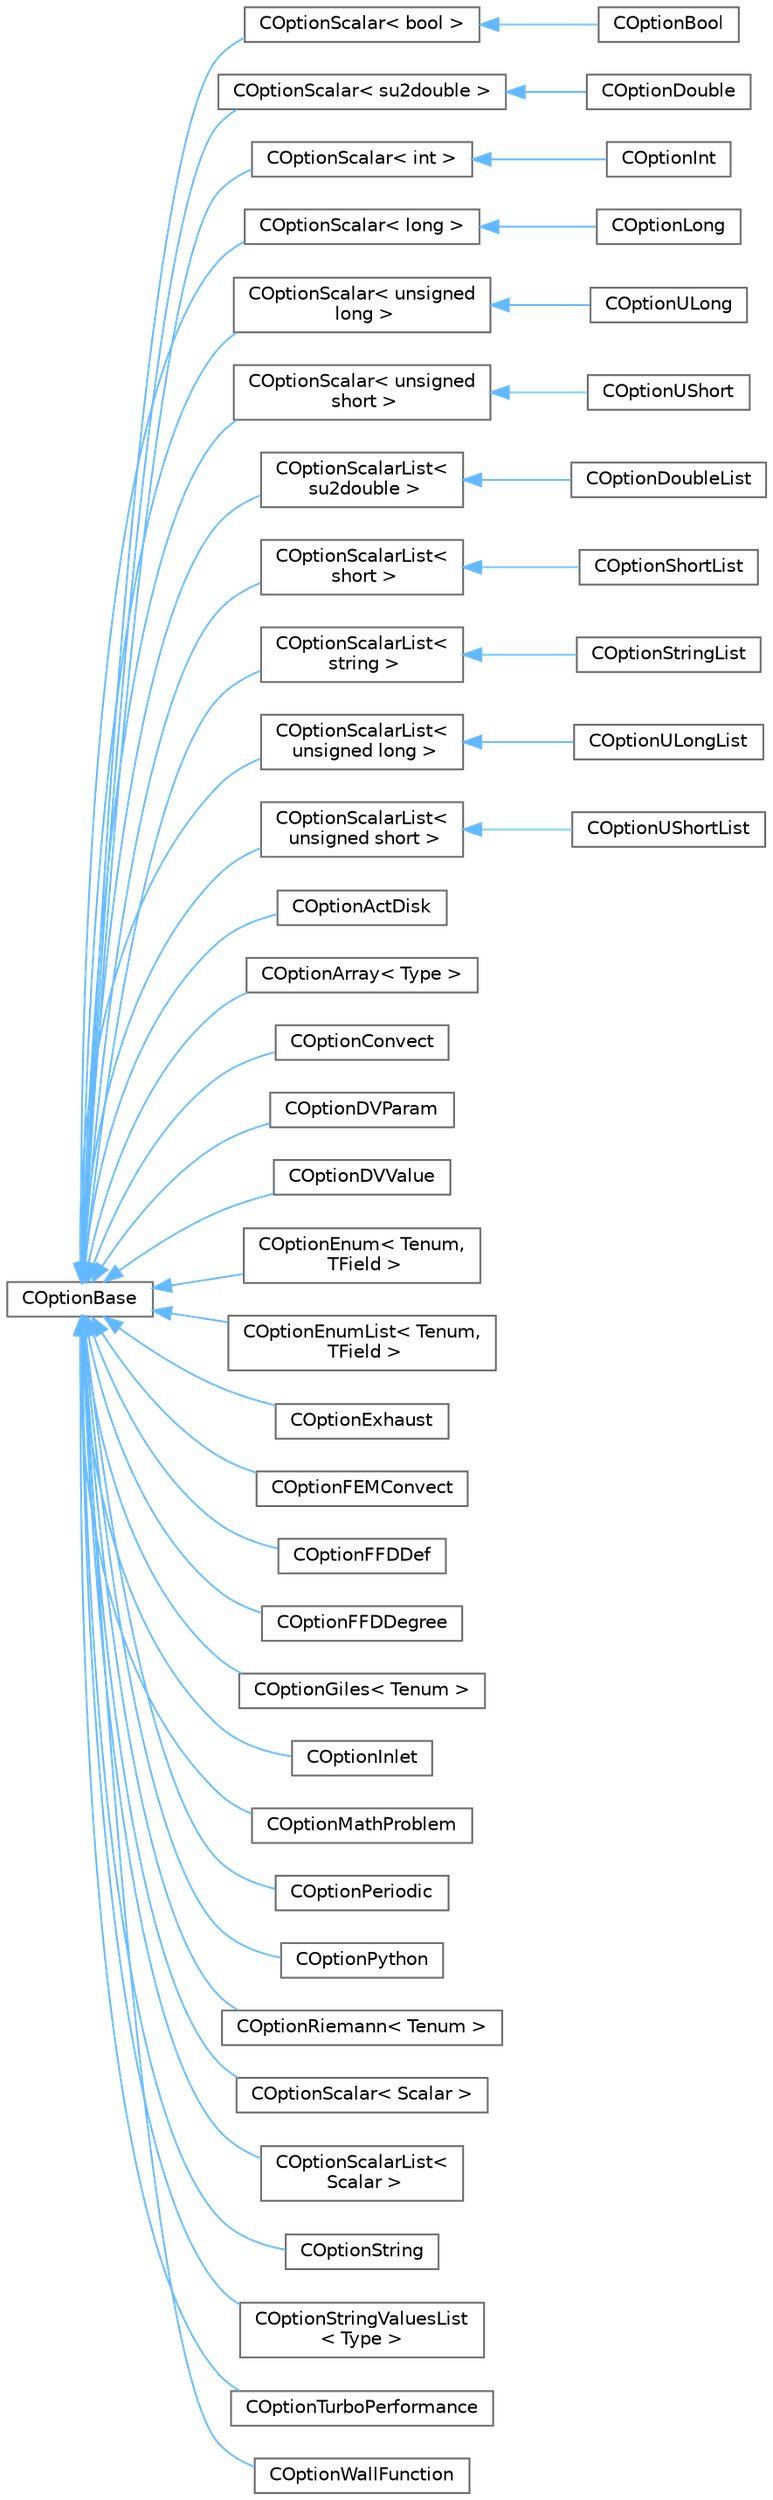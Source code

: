 digraph "Graphical Class Hierarchy"
{
 // LATEX_PDF_SIZE
  bgcolor="transparent";
  edge [fontname=Helvetica,fontsize=10,labelfontname=Helvetica,labelfontsize=10];
  node [fontname=Helvetica,fontsize=10,shape=box,height=0.2,width=0.4];
  rankdir="LR";
  Node0 [id="Node000000",label="COptionBase",height=0.2,width=0.4,color="grey40", fillcolor="white", style="filled",URL="$classCOptionBase.html",tooltip=" "];
  Node0 -> Node1 [id="edge253_Node000000_Node000001",dir="back",color="steelblue1",style="solid",tooltip=" "];
  Node1 [id="Node000001",label="COptionScalar\< bool \>",height=0.2,width=0.4,color="grey40", fillcolor="white", style="filled",URL="$classCOptionScalar.html",tooltip=" "];
  Node1 -> Node2 [id="edge254_Node000001_Node000002",dir="back",color="steelblue1",style="solid",tooltip=" "];
  Node2 [id="Node000002",label="COptionBool",height=0.2,width=0.4,color="grey40", fillcolor="white", style="filled",URL="$classCOptionBool.html",tooltip=" "];
  Node0 -> Node3 [id="edge255_Node000000_Node000003",dir="back",color="steelblue1",style="solid",tooltip=" "];
  Node3 [id="Node000003",label="COptionScalar\< su2double \>",height=0.2,width=0.4,color="grey40", fillcolor="white", style="filled",URL="$classCOptionScalar.html",tooltip=" "];
  Node3 -> Node4 [id="edge256_Node000003_Node000004",dir="back",color="steelblue1",style="solid",tooltip=" "];
  Node4 [id="Node000004",label="COptionDouble",height=0.2,width=0.4,color="grey40", fillcolor="white", style="filled",URL="$classCOptionDouble.html",tooltip=" "];
  Node0 -> Node5 [id="edge257_Node000000_Node000005",dir="back",color="steelblue1",style="solid",tooltip=" "];
  Node5 [id="Node000005",label="COptionScalar\< int \>",height=0.2,width=0.4,color="grey40", fillcolor="white", style="filled",URL="$classCOptionScalar.html",tooltip=" "];
  Node5 -> Node6 [id="edge258_Node000005_Node000006",dir="back",color="steelblue1",style="solid",tooltip=" "];
  Node6 [id="Node000006",label="COptionInt",height=0.2,width=0.4,color="grey40", fillcolor="white", style="filled",URL="$classCOptionInt.html",tooltip=" "];
  Node0 -> Node7 [id="edge259_Node000000_Node000007",dir="back",color="steelblue1",style="solid",tooltip=" "];
  Node7 [id="Node000007",label="COptionScalar\< long \>",height=0.2,width=0.4,color="grey40", fillcolor="white", style="filled",URL="$classCOptionScalar.html",tooltip=" "];
  Node7 -> Node8 [id="edge260_Node000007_Node000008",dir="back",color="steelblue1",style="solid",tooltip=" "];
  Node8 [id="Node000008",label="COptionLong",height=0.2,width=0.4,color="grey40", fillcolor="white", style="filled",URL="$classCOptionLong.html",tooltip=" "];
  Node0 -> Node9 [id="edge261_Node000000_Node000009",dir="back",color="steelblue1",style="solid",tooltip=" "];
  Node9 [id="Node000009",label="COptionScalar\< unsigned\l long \>",height=0.2,width=0.4,color="grey40", fillcolor="white", style="filled",URL="$classCOptionScalar.html",tooltip=" "];
  Node9 -> Node10 [id="edge262_Node000009_Node000010",dir="back",color="steelblue1",style="solid",tooltip=" "];
  Node10 [id="Node000010",label="COptionULong",height=0.2,width=0.4,color="grey40", fillcolor="white", style="filled",URL="$classCOptionULong.html",tooltip=" "];
  Node0 -> Node11 [id="edge263_Node000000_Node000011",dir="back",color="steelblue1",style="solid",tooltip=" "];
  Node11 [id="Node000011",label="COptionScalar\< unsigned\l short \>",height=0.2,width=0.4,color="grey40", fillcolor="white", style="filled",URL="$classCOptionScalar.html",tooltip=" "];
  Node11 -> Node12 [id="edge264_Node000011_Node000012",dir="back",color="steelblue1",style="solid",tooltip=" "];
  Node12 [id="Node000012",label="COptionUShort",height=0.2,width=0.4,color="grey40", fillcolor="white", style="filled",URL="$classCOptionUShort.html",tooltip=" "];
  Node0 -> Node13 [id="edge265_Node000000_Node000013",dir="back",color="steelblue1",style="solid",tooltip=" "];
  Node13 [id="Node000013",label="COptionScalarList\<\l su2double \>",height=0.2,width=0.4,color="grey40", fillcolor="white", style="filled",URL="$classCOptionScalarList.html",tooltip=" "];
  Node13 -> Node14 [id="edge266_Node000013_Node000014",dir="back",color="steelblue1",style="solid",tooltip=" "];
  Node14 [id="Node000014",label="COptionDoubleList",height=0.2,width=0.4,color="grey40", fillcolor="white", style="filled",URL="$classCOptionDoubleList.html",tooltip=" "];
  Node0 -> Node15 [id="edge267_Node000000_Node000015",dir="back",color="steelblue1",style="solid",tooltip=" "];
  Node15 [id="Node000015",label="COptionScalarList\<\l short \>",height=0.2,width=0.4,color="grey40", fillcolor="white", style="filled",URL="$classCOptionScalarList.html",tooltip=" "];
  Node15 -> Node16 [id="edge268_Node000015_Node000016",dir="back",color="steelblue1",style="solid",tooltip=" "];
  Node16 [id="Node000016",label="COptionShortList",height=0.2,width=0.4,color="grey40", fillcolor="white", style="filled",URL="$classCOptionShortList.html",tooltip=" "];
  Node0 -> Node17 [id="edge269_Node000000_Node000017",dir="back",color="steelblue1",style="solid",tooltip=" "];
  Node17 [id="Node000017",label="COptionScalarList\<\l string \>",height=0.2,width=0.4,color="grey40", fillcolor="white", style="filled",URL="$classCOptionScalarList.html",tooltip=" "];
  Node17 -> Node18 [id="edge270_Node000017_Node000018",dir="back",color="steelblue1",style="solid",tooltip=" "];
  Node18 [id="Node000018",label="COptionStringList",height=0.2,width=0.4,color="grey40", fillcolor="white", style="filled",URL="$classCOptionStringList.html",tooltip=" "];
  Node0 -> Node19 [id="edge271_Node000000_Node000019",dir="back",color="steelblue1",style="solid",tooltip=" "];
  Node19 [id="Node000019",label="COptionScalarList\<\l unsigned long \>",height=0.2,width=0.4,color="grey40", fillcolor="white", style="filled",URL="$classCOptionScalarList.html",tooltip=" "];
  Node19 -> Node20 [id="edge272_Node000019_Node000020",dir="back",color="steelblue1",style="solid",tooltip=" "];
  Node20 [id="Node000020",label="COptionULongList",height=0.2,width=0.4,color="grey40", fillcolor="white", style="filled",URL="$classCOptionULongList.html",tooltip=" "];
  Node0 -> Node21 [id="edge273_Node000000_Node000021",dir="back",color="steelblue1",style="solid",tooltip=" "];
  Node21 [id="Node000021",label="COptionScalarList\<\l unsigned short \>",height=0.2,width=0.4,color="grey40", fillcolor="white", style="filled",URL="$classCOptionScalarList.html",tooltip=" "];
  Node21 -> Node22 [id="edge274_Node000021_Node000022",dir="back",color="steelblue1",style="solid",tooltip=" "];
  Node22 [id="Node000022",label="COptionUShortList",height=0.2,width=0.4,color="grey40", fillcolor="white", style="filled",URL="$classCOptionUShortList.html",tooltip=" "];
  Node0 -> Node23 [id="edge275_Node000000_Node000023",dir="back",color="steelblue1",style="solid",tooltip=" "];
  Node23 [id="Node000023",label="COptionActDisk",height=0.2,width=0.4,color="grey40", fillcolor="white", style="filled",URL="$classCOptionActDisk.html",tooltip=" "];
  Node0 -> Node24 [id="edge276_Node000000_Node000024",dir="back",color="steelblue1",style="solid",tooltip=" "];
  Node24 [id="Node000024",label="COptionArray\< Type \>",height=0.2,width=0.4,color="grey40", fillcolor="white", style="filled",URL="$classCOptionArray.html",tooltip=" "];
  Node0 -> Node25 [id="edge277_Node000000_Node000025",dir="back",color="steelblue1",style="solid",tooltip=" "];
  Node25 [id="Node000025",label="COptionConvect",height=0.2,width=0.4,color="grey40", fillcolor="white", style="filled",URL="$classCOptionConvect.html",tooltip=" "];
  Node0 -> Node26 [id="edge278_Node000000_Node000026",dir="back",color="steelblue1",style="solid",tooltip=" "];
  Node26 [id="Node000026",label="COptionDVParam",height=0.2,width=0.4,color="grey40", fillcolor="white", style="filled",URL="$classCOptionDVParam.html",tooltip=" "];
  Node0 -> Node27 [id="edge279_Node000000_Node000027",dir="back",color="steelblue1",style="solid",tooltip=" "];
  Node27 [id="Node000027",label="COptionDVValue",height=0.2,width=0.4,color="grey40", fillcolor="white", style="filled",URL="$classCOptionDVValue.html",tooltip=" "];
  Node0 -> Node28 [id="edge280_Node000000_Node000028",dir="back",color="steelblue1",style="solid",tooltip=" "];
  Node28 [id="Node000028",label="COptionEnum\< Tenum,\l TField \>",height=0.2,width=0.4,color="grey40", fillcolor="white", style="filled",URL="$classCOptionEnum.html",tooltip=" "];
  Node0 -> Node29 [id="edge281_Node000000_Node000029",dir="back",color="steelblue1",style="solid",tooltip=" "];
  Node29 [id="Node000029",label="COptionEnumList\< Tenum,\l TField \>",height=0.2,width=0.4,color="grey40", fillcolor="white", style="filled",URL="$classCOptionEnumList.html",tooltip=" "];
  Node0 -> Node30 [id="edge282_Node000000_Node000030",dir="back",color="steelblue1",style="solid",tooltip=" "];
  Node30 [id="Node000030",label="COptionExhaust",height=0.2,width=0.4,color="grey40", fillcolor="white", style="filled",URL="$classCOptionExhaust.html",tooltip=" "];
  Node0 -> Node31 [id="edge283_Node000000_Node000031",dir="back",color="steelblue1",style="solid",tooltip=" "];
  Node31 [id="Node000031",label="COptionFEMConvect",height=0.2,width=0.4,color="grey40", fillcolor="white", style="filled",URL="$classCOptionFEMConvect.html",tooltip=" "];
  Node0 -> Node32 [id="edge284_Node000000_Node000032",dir="back",color="steelblue1",style="solid",tooltip=" "];
  Node32 [id="Node000032",label="COptionFFDDef",height=0.2,width=0.4,color="grey40", fillcolor="white", style="filled",URL="$classCOptionFFDDef.html",tooltip=" "];
  Node0 -> Node33 [id="edge285_Node000000_Node000033",dir="back",color="steelblue1",style="solid",tooltip=" "];
  Node33 [id="Node000033",label="COptionFFDDegree",height=0.2,width=0.4,color="grey40", fillcolor="white", style="filled",URL="$classCOptionFFDDegree.html",tooltip=" "];
  Node0 -> Node34 [id="edge286_Node000000_Node000034",dir="back",color="steelblue1",style="solid",tooltip=" "];
  Node34 [id="Node000034",label="COptionGiles\< Tenum \>",height=0.2,width=0.4,color="grey40", fillcolor="white", style="filled",URL="$classCOptionGiles.html",tooltip=" "];
  Node0 -> Node35 [id="edge287_Node000000_Node000035",dir="back",color="steelblue1",style="solid",tooltip=" "];
  Node35 [id="Node000035",label="COptionInlet",height=0.2,width=0.4,color="grey40", fillcolor="white", style="filled",URL="$classCOptionInlet.html",tooltip=" "];
  Node0 -> Node36 [id="edge288_Node000000_Node000036",dir="back",color="steelblue1",style="solid",tooltip=" "];
  Node36 [id="Node000036",label="COptionMathProblem",height=0.2,width=0.4,color="grey40", fillcolor="white", style="filled",URL="$classCOptionMathProblem.html",tooltip=" "];
  Node0 -> Node37 [id="edge289_Node000000_Node000037",dir="back",color="steelblue1",style="solid",tooltip=" "];
  Node37 [id="Node000037",label="COptionPeriodic",height=0.2,width=0.4,color="grey40", fillcolor="white", style="filled",URL="$classCOptionPeriodic.html",tooltip=" "];
  Node0 -> Node38 [id="edge290_Node000000_Node000038",dir="back",color="steelblue1",style="solid",tooltip=" "];
  Node38 [id="Node000038",label="COptionPython",height=0.2,width=0.4,color="grey40", fillcolor="white", style="filled",URL="$classCOptionPython.html",tooltip=" "];
  Node0 -> Node39 [id="edge291_Node000000_Node000039",dir="back",color="steelblue1",style="solid",tooltip=" "];
  Node39 [id="Node000039",label="COptionRiemann\< Tenum \>",height=0.2,width=0.4,color="grey40", fillcolor="white", style="filled",URL="$classCOptionRiemann.html",tooltip=" "];
  Node0 -> Node40 [id="edge292_Node000000_Node000040",dir="back",color="steelblue1",style="solid",tooltip=" "];
  Node40 [id="Node000040",label="COptionScalar\< Scalar \>",height=0.2,width=0.4,color="grey40", fillcolor="white", style="filled",URL="$classCOptionScalar.html",tooltip=" "];
  Node0 -> Node41 [id="edge293_Node000000_Node000041",dir="back",color="steelblue1",style="solid",tooltip=" "];
  Node41 [id="Node000041",label="COptionScalarList\<\l Scalar \>",height=0.2,width=0.4,color="grey40", fillcolor="white", style="filled",URL="$classCOptionScalarList.html",tooltip=" "];
  Node0 -> Node42 [id="edge294_Node000000_Node000042",dir="back",color="steelblue1",style="solid",tooltip=" "];
  Node42 [id="Node000042",label="COptionString",height=0.2,width=0.4,color="grey40", fillcolor="white", style="filled",URL="$classCOptionString.html",tooltip=" "];
  Node0 -> Node43 [id="edge295_Node000000_Node000043",dir="back",color="steelblue1",style="solid",tooltip=" "];
  Node43 [id="Node000043",label="COptionStringValuesList\l\< Type \>",height=0.2,width=0.4,color="grey40", fillcolor="white", style="filled",URL="$classCOptionStringValuesList.html",tooltip=" "];
  Node0 -> Node44 [id="edge296_Node000000_Node000044",dir="back",color="steelblue1",style="solid",tooltip=" "];
  Node44 [id="Node000044",label="COptionTurboPerformance",height=0.2,width=0.4,color="grey40", fillcolor="white", style="filled",URL="$classCOptionTurboPerformance.html",tooltip=" "];
  Node0 -> Node45 [id="edge297_Node000000_Node000045",dir="back",color="steelblue1",style="solid",tooltip=" "];
  Node45 [id="Node000045",label="COptionWallFunction",height=0.2,width=0.4,color="grey40", fillcolor="white", style="filled",URL="$classCOptionWallFunction.html",tooltip=" "];
}
